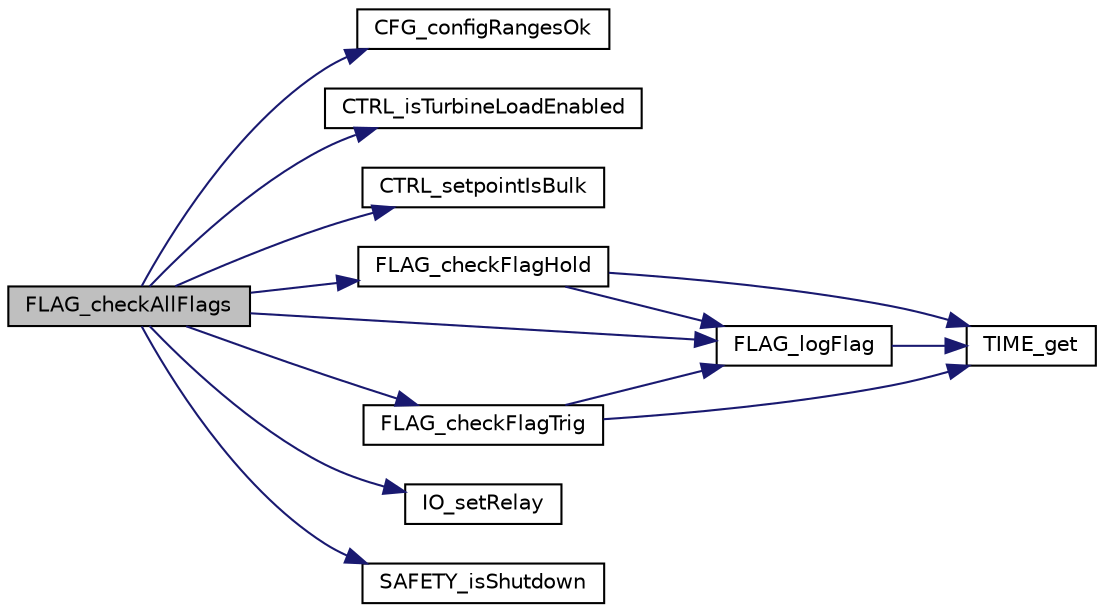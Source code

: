 digraph "FLAG_checkAllFlags"
{
 // LATEX_PDF_SIZE
  edge [fontname="Helvetica",fontsize="10",labelfontname="Helvetica",labelfontsize="10"];
  node [fontname="Helvetica",fontsize="10",shape=record];
  rankdir="LR";
  Node1 [label="FLAG_checkAllFlags",height=0.2,width=0.4,color="black", fillcolor="grey75", style="filled", fontcolor="black",tooltip=" "];
  Node1 -> Node2 [color="midnightblue",fontsize="10",style="solid"];
  Node2 [label="CFG_configRangesOk",height=0.2,width=0.4,color="black", fillcolor="white", style="filled",URL="$cfg_8c.html#a2e3f61c31333043dcc47cad39cc273e5",tooltip=" "];
  Node1 -> Node3 [color="midnightblue",fontsize="10",style="solid"];
  Node3 [label="CTRL_isTurbineLoadEnabled",height=0.2,width=0.4,color="black", fillcolor="white", style="filled",URL="$ctrl_01_07_xD0_x9A_xD0_xBE_xD0_xBD_xD1_x84_xD0_xBB_xD0_xB8_xD0_xBA_xD1_x82_xD1_x83_xD1_x8E_xD1_x289479354af9cbc005bd3481d783ccac.html#a280e482bfd33be53e24f016826ebb5d2",tooltip=" "];
  Node1 -> Node4 [color="midnightblue",fontsize="10",style="solid"];
  Node4 [label="CTRL_setpointIsBulk",height=0.2,width=0.4,color="black", fillcolor="white", style="filled",URL="$ctrl_01_07_xD0_x9A_xD0_xBE_xD0_xBD_xD1_x84_xD0_xBB_xD0_xB8_xD0_xBA_xD1_x82_xD1_x83_xD1_x8E_xD1_x289479354af9cbc005bd3481d783ccac.html#a958621ef16064ef6370f513c1767ed26",tooltip=" "];
  Node1 -> Node5 [color="midnightblue",fontsize="10",style="solid"];
  Node5 [label="FLAG_checkFlagHold",height=0.2,width=0.4,color="black", fillcolor="white", style="filled",URL="$flag_8c.html#ad7e060124da21f3ed10800be4f36a08b",tooltip=" "];
  Node5 -> Node6 [color="midnightblue",fontsize="10",style="solid"];
  Node6 [label="FLAG_logFlag",height=0.2,width=0.4,color="black", fillcolor="white", style="filled",URL="$flag_8c.html#aa1dbaf2631cf74d8be01d658469703bd",tooltip=" "];
  Node6 -> Node7 [color="midnightblue",fontsize="10",style="solid"];
  Node7 [label="TIME_get",height=0.2,width=0.4,color="black", fillcolor="white", style="filled",URL="$time_8c.html#a1ca2585daaf0d210adde4129c7454bee",tooltip=" "];
  Node5 -> Node7 [color="midnightblue",fontsize="10",style="solid"];
  Node1 -> Node8 [color="midnightblue",fontsize="10",style="solid"];
  Node8 [label="FLAG_checkFlagTrig",height=0.2,width=0.4,color="black", fillcolor="white", style="filled",URL="$flag_8c.html#a05e46a08ca0eb3286e50c210b58f779e",tooltip=" "];
  Node8 -> Node6 [color="midnightblue",fontsize="10",style="solid"];
  Node8 -> Node7 [color="midnightblue",fontsize="10",style="solid"];
  Node1 -> Node6 [color="midnightblue",fontsize="10",style="solid"];
  Node1 -> Node9 [color="midnightblue",fontsize="10",style="solid"];
  Node9 [label="IO_setRelay",height=0.2,width=0.4,color="black", fillcolor="white", style="filled",URL="$io_8c.html#a772113c6d38522f0c29c7eef1641ba23",tooltip=" "];
  Node1 -> Node10 [color="midnightblue",fontsize="10",style="solid"];
  Node10 [label="SAFETY_isShutdown",height=0.2,width=0.4,color="black", fillcolor="white", style="filled",URL="$safety_8c.html#ab6bd84b2121177f96e2e38373ff80e80",tooltip=" "];
}
